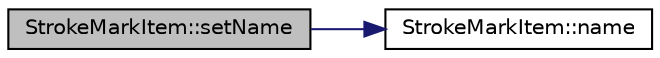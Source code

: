 digraph "StrokeMarkItem::setName"
{
  edge [fontname="Helvetica",fontsize="10",labelfontname="Helvetica",labelfontsize="10"];
  node [fontname="Helvetica",fontsize="10",shape=record];
  rankdir="LR";
  Node48 [label="StrokeMarkItem::setName",height=0.2,width=0.4,color="black", fillcolor="grey75", style="filled", fontcolor="black"];
  Node48 -> Node49 [color="midnightblue",fontsize="10",style="solid",fontname="Helvetica"];
  Node49 [label="StrokeMarkItem::name",height=0.2,width=0.4,color="black", fillcolor="white", style="filled",URL="$class_stroke_mark_item.html#aaecec181336552b1d43766f3ac479943"];
}
